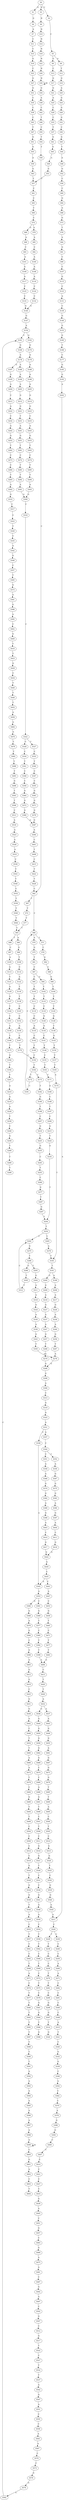 strict digraph  {
	S0 -> S1 [ label = G ];
	S0 -> S2 [ label = C ];
	S0 -> S3 [ label = N ];
	S1 -> S4 [ label = G ];
	S2 -> S5 [ label = C ];
	S3 -> S6 [ label = N ];
	S4 -> S7 [ label = A ];
	S5 -> S8 [ label = A ];
	S5 -> S9 [ label = G ];
	S6 -> S10 [ label = N ];
	S7 -> S11 [ label = C ];
	S8 -> S12 [ label = T ];
	S9 -> S13 [ label = C ];
	S10 -> S14 [ label = N ];
	S11 -> S15 [ label = C ];
	S12 -> S16 [ label = G ];
	S13 -> S17 [ label = G ];
	S14 -> S18 [ label = N ];
	S15 -> S19 [ label = G ];
	S16 -> S20 [ label = A ];
	S17 -> S21 [ label = G ];
	S18 -> S22 [ label = N ];
	S19 -> S23 [ label = C ];
	S20 -> S24 [ label = G ];
	S21 -> S25 [ label = A ];
	S22 -> S26 [ label = N ];
	S23 -> S27 [ label = G ];
	S24 -> S28 [ label = G ];
	S25 -> S29 [ label = C ];
	S26 -> S30 [ label = N ];
	S27 -> S31 [ label = G ];
	S28 -> S32 [ label = G ];
	S29 -> S33 [ label = C ];
	S30 -> S34 [ label = G ];
	S30 -> S30 [ label = N ];
	S31 -> S35 [ label = C ];
	S32 -> S36 [ label = C ];
	S33 -> S37 [ label = T ];
	S34 -> S38 [ label = A ];
	S35 -> S39 [ label = C ];
	S36 -> S40 [ label = G ];
	S37 -> S41 [ label = G ];
	S38 -> S42 [ label = C ];
	S39 -> S43 [ label = C ];
	S40 -> S44 [ label = T ];
	S41 -> S45 [ label = G ];
	S42 -> S46 [ label = T ];
	S43 -> S47 [ label = T ];
	S44 -> S48 [ label = A ];
	S45 -> S49 [ label = A ];
	S46 -> S50 [ label = C ];
	S47 -> S51 [ label = G ];
	S48 -> S52 [ label = G ];
	S49 -> S53 [ label = G ];
	S50 -> S54 [ label = T ];
	S51 -> S55 [ label = G ];
	S52 -> S56 [ label = C ];
	S53 -> S57 [ label = T ];
	S54 -> S58 [ label = T ];
	S55 -> S59 [ label = A ];
	S56 -> S60 [ label = C ];
	S57 -> S61 [ label = C ];
	S58 -> S62 [ label = C ];
	S59 -> S63 [ label = G ];
	S60 -> S64 [ label = G ];
	S61 -> S65 [ label = C ];
	S62 -> S66 [ label = C ];
	S62 -> S67 [ label = T ];
	S63 -> S57 [ label = T ];
	S64 -> S68 [ label = A ];
	S65 -> S69 [ label = T ];
	S66 -> S70 [ label = A ];
	S66 -> S71 [ label = T ];
	S67 -> S72 [ label = T ];
	S68 -> S73 [ label = G ];
	S69 -> S74 [ label = C ];
	S70 -> S75 [ label = G ];
	S71 -> S76 [ label = C ];
	S72 -> S77 [ label = T ];
	S73 -> S78 [ label = T ];
	S74 -> S79 [ label = A ];
	S74 -> S80 [ label = G ];
	S75 -> S81 [ label = T ];
	S76 -> S82 [ label = G ];
	S77 -> S83 [ label = T ];
	S78 -> S84 [ label = A ];
	S79 -> S85 [ label = A ];
	S80 -> S86 [ label = A ];
	S81 -> S87 [ label = C ];
	S82 -> S88 [ label = C ];
	S83 -> S89 [ label = T ];
	S83 -> S90 [ label = A ];
	S84 -> S91 [ label = G ];
	S85 -> S92 [ label = C ];
	S86 -> S93 [ label = C ];
	S87 -> S94 [ label = G ];
	S87 -> S95 [ label = C ];
	S88 -> S96 [ label = G ];
	S89 -> S97 [ label = C ];
	S90 -> S98 [ label = G ];
	S91 -> S99 [ label = C ];
	S92 -> S100 [ label = A ];
	S93 -> S101 [ label = A ];
	S94 -> S102 [ label = T ];
	S95 -> S103 [ label = T ];
	S96 -> S104 [ label = T ];
	S97 -> S105 [ label = A ];
	S98 -> S106 [ label = T ];
	S99 -> S107 [ label = C ];
	S100 -> S108 [ label = A ];
	S101 -> S109 [ label = A ];
	S102 -> S110 [ label = T ];
	S103 -> S111 [ label = T ];
	S104 -> S112 [ label = T ];
	S105 -> S113 [ label = A ];
	S106 -> S114 [ label = C ];
	S107 -> S115 [ label = G ];
	S108 -> S116 [ label = A ];
	S109 -> S117 [ label = A ];
	S110 -> S118 [ label = C ];
	S111 -> S119 [ label = C ];
	S112 -> S120 [ label = T ];
	S113 -> S121 [ label = T ];
	S114 -> S122 [ label = A ];
	S115 -> S123 [ label = C ];
	S116 -> S124 [ label = C ];
	S117 -> S125 [ label = C ];
	S118 -> S126 [ label = G ];
	S119 -> S127 [ label = C ];
	S120 -> S128 [ label = G ];
	S121 -> S129 [ label = A ];
	S122 -> S130 [ label = T ];
	S123 -> S131 [ label = A ];
	S124 -> S132 [ label = C ];
	S125 -> S133 [ label = C ];
	S126 -> S134 [ label = A ];
	S127 -> S135 [ label = A ];
	S128 -> S136 [ label = T ];
	S129 -> S137 [ label = G ];
	S130 -> S138 [ label = T ];
	S131 -> S139 [ label = C ];
	S132 -> S140 [ label = G ];
	S133 -> S140 [ label = G ];
	S134 -> S141 [ label = C ];
	S135 -> S142 [ label = C ];
	S136 -> S143 [ label = G ];
	S137 -> S144 [ label = T ];
	S138 -> S145 [ label = C ];
	S139 -> S146 [ label = G ];
	S140 -> S147 [ label = G ];
	S141 -> S148 [ label = T ];
	S142 -> S149 [ label = T ];
	S143 -> S150 [ label = T ];
	S144 -> S151 [ label = T ];
	S145 -> S152 [ label = C ];
	S146 -> S153 [ label = G ];
	S147 -> S154 [ label = A ];
	S148 -> S155 [ label = C ];
	S149 -> S156 [ label = C ];
	S150 -> S157 [ label = T ];
	S151 -> S158 [ label = A ];
	S152 -> S159 [ label = A ];
	S153 -> S160 [ label = G ];
	S154 -> S161 [ label = C ];
	S154 -> S162 [ label = G ];
	S155 -> S163 [ label = T ];
	S156 -> S164 [ label = T ];
	S157 -> S165 [ label = T ];
	S158 -> S166 [ label = T ];
	S159 -> S167 [ label = C ];
	S160 -> S168 [ label = T ];
	S161 -> S169 [ label = G ];
	S162 -> S170 [ label = G ];
	S163 -> S171 [ label = C ];
	S164 -> S172 [ label = T ];
	S164 -> S173 [ label = C ];
	S165 -> S174 [ label = A ];
	S166 -> S175 [ label = T ];
	S167 -> S176 [ label = T ];
	S168 -> S177 [ label = C ];
	S169 -> S178 [ label = A ];
	S170 -> S179 [ label = A ];
	S171 -> S180 [ label = G ];
	S172 -> S181 [ label = C ];
	S173 -> S182 [ label = T ];
	S174 -> S183 [ label = T ];
	S175 -> S184 [ label = G ];
	S176 -> S156 [ label = C ];
	S177 -> S185 [ label = G ];
	S178 -> S186 [ label = A ];
	S178 -> S187 [ label = G ];
	S179 -> S188 [ label = A ];
	S180 -> S189 [ label = C ];
	S181 -> S66 [ label = C ];
	S182 -> S190 [ label = G ];
	S183 -> S191 [ label = T ];
	S184 -> S192 [ label = T ];
	S185 -> S193 [ label = G ];
	S186 -> S194 [ label = A ];
	S187 -> S195 [ label = G ];
	S188 -> S196 [ label = A ];
	S189 -> S197 [ label = T ];
	S190 -> S198 [ label = T ];
	S191 -> S199 [ label = A ];
	S191 -> S200 [ label = G ];
	S192 -> S201 [ label = T ];
	S193 -> S202 [ label = A ];
	S194 -> S203 [ label = A ];
	S195 -> S204 [ label = A ];
	S196 -> S205 [ label = A ];
	S197 -> S206 [ label = C ];
	S198 -> S207 [ label = C ];
	S199 -> S208 [ label = A ];
	S200 -> S209 [ label = G ];
	S201 -> S210 [ label = A ];
	S202 -> S211 [ label = A ];
	S203 -> S212 [ label = G ];
	S204 -> S213 [ label = C ];
	S205 -> S214 [ label = G ];
	S206 -> S215 [ label = G ];
	S207 -> S216 [ label = G ];
	S208 -> S217 [ label = A ];
	S209 -> S218 [ label = A ];
	S210 -> S219 [ label = A ];
	S211 -> S220 [ label = C ];
	S212 -> S221 [ label = G ];
	S213 -> S222 [ label = A ];
	S214 -> S223 [ label = G ];
	S215 -> S224 [ label = T ];
	S216 -> S225 [ label = T ];
	S217 -> S226 [ label = G ];
	S218 -> S227 [ label = G ];
	S219 -> S228 [ label = A ];
	S220 -> S229 [ label = T ];
	S220 -> S230 [ label = C ];
	S221 -> S231 [ label = T ];
	S222 -> S232 [ label = C ];
	S223 -> S233 [ label = C ];
	S224 -> S234 [ label = G ];
	S225 -> S235 [ label = G ];
	S226 -> S236 [ label = A ];
	S227 -> S237 [ label = A ];
	S228 -> S238 [ label = T ];
	S229 -> S239 [ label = T ];
	S230 -> S240 [ label = C ];
	S231 -> S241 [ label = A ];
	S232 -> S242 [ label = A ];
	S233 -> S243 [ label = A ];
	S234 -> S244 [ label = T ];
	S235 -> S245 [ label = C ];
	S236 -> S246 [ label = A ];
	S237 -> S247 [ label = A ];
	S238 -> S248 [ label = C ];
	S239 -> S249 [ label = C ];
	S240 -> S250 [ label = C ];
	S241 -> S251 [ label = G ];
	S242 -> S252 [ label = G ];
	S243 -> S253 [ label = G ];
	S244 -> S254 [ label = T ];
	S245 -> S255 [ label = T ];
	S246 -> S256 [ label = G ];
	S247 -> S257 [ label = G ];
	S248 -> S258 [ label = G ];
	S249 -> S259 [ label = C ];
	S250 -> S260 [ label = A ];
	S251 -> S261 [ label = T ];
	S252 -> S262 [ label = T ];
	S253 -> S263 [ label = T ];
	S254 -> S264 [ label = C ];
	S254 -> S265 [ label = T ];
	S255 -> S266 [ label = C ];
	S256 -> S267 [ label = T ];
	S257 -> S268 [ label = T ];
	S258 -> S269 [ label = T ];
	S259 -> S270 [ label = T ];
	S260 -> S271 [ label = A ];
	S261 -> S272 [ label = C ];
	S262 -> S273 [ label = C ];
	S263 -> S274 [ label = C ];
	S264 -> S275 [ label = G ];
	S265 -> S276 [ label = A ];
	S266 -> S277 [ label = G ];
	S267 -> S278 [ label = A ];
	S268 -> S279 [ label = A ];
	S269 -> S280 [ label = T ];
	S270 -> S281 [ label = T ];
	S271 -> S282 [ label = C ];
	S272 -> S283 [ label = T ];
	S273 -> S284 [ label = C ];
	S274 -> S285 [ label = T ];
	S275 -> S286 [ label = T ];
	S276 -> S183 [ label = T ];
	S277 -> S287 [ label = T ];
	S278 -> S288 [ label = G ];
	S279 -> S288 [ label = G ];
	S280 -> S289 [ label = T ];
	S281 -> S290 [ label = C ];
	S282 -> S291 [ label = C ];
	S283 -> S292 [ label = T ];
	S284 -> S293 [ label = T ];
	S285 -> S294 [ label = T ];
	S286 -> S295 [ label = T ];
	S286 -> S296 [ label = G ];
	S287 -> S297 [ label = G ];
	S288 -> S298 [ label = G ];
	S290 -> S299 [ label = G ];
	S291 -> S300 [ label = C ];
	S292 -> S301 [ label = A ];
	S293 -> S302 [ label = A ];
	S294 -> S303 [ label = A ];
	S295 -> S304 [ label = G ];
	S296 -> S305 [ label = T ];
	S297 -> S244 [ label = T ];
	S298 -> S306 [ label = A ];
	S299 -> S307 [ label = G ];
	S300 -> S308 [ label = C ];
	S301 -> S309 [ label = G ];
	S302 -> S310 [ label = G ];
	S303 -> S309 [ label = G ];
	S304 -> S311 [ label = A ];
	S305 -> S312 [ label = T ];
	S306 -> S313 [ label = C ];
	S307 -> S314 [ label = T ];
	S308 -> S315 [ label = A ];
	S309 -> S316 [ label = C ];
	S310 -> S317 [ label = C ];
	S311 -> S318 [ label = A ];
	S312 -> S264 [ label = C ];
	S313 -> S319 [ label = G ];
	S314 -> S320 [ label = G ];
	S315 -> S321 [ label = T ];
	S316 -> S322 [ label = C ];
	S317 -> S323 [ label = C ];
	S318 -> S324 [ label = G ];
	S319 -> S325 [ label = G ];
	S321 -> S326 [ label = C ];
	S322 -> S327 [ label = T ];
	S322 -> S328 [ label = C ];
	S323 -> S329 [ label = T ];
	S324 -> S330 [ label = A ];
	S325 -> S331 [ label = A ];
	S326 -> S332 [ label = G ];
	S327 -> S333 [ label = C ];
	S328 -> S334 [ label = C ];
	S329 -> S335 [ label = C ];
	S330 -> S336 [ label = A ];
	S331 -> S337 [ label = A ];
	S331 -> S338 [ label = C ];
	S332 -> S339 [ label = G ];
	S333 -> S340 [ label = T ];
	S334 -> S341 [ label = T ];
	S335 -> S342 [ label = A ];
	S336 -> S343 [ label = G ];
	S337 -> S344 [ label = C ];
	S338 -> S345 [ label = A ];
	S339 -> S346 [ label = C ];
	S340 -> S347 [ label = C ];
	S341 -> S348 [ label = C ];
	S342 -> S349 [ label = G ];
	S343 -> S350 [ label = T ];
	S344 -> S351 [ label = C ];
	S344 -> S352 [ label = T ];
	S345 -> S353 [ label = A ];
	S346 -> S354 [ label = A ];
	S347 -> S355 [ label = C ];
	S348 -> S356 [ label = C ];
	S349 -> S357 [ label = C ];
	S350 -> S278 [ label = A ];
	S351 -> S358 [ label = A ];
	S352 -> S359 [ label = A ];
	S353 -> S360 [ label = G ];
	S353 -> S361 [ label = C ];
	S354 -> S362 [ label = C ];
	S355 -> S363 [ label = G ];
	S356 -> S364 [ label = G ];
	S357 -> S365 [ label = T ];
	S358 -> S366 [ label = A ];
	S359 -> S367 [ label = G ];
	S360 -> S368 [ label = G ];
	S361 -> S369 [ label = G ];
	S362 -> S370 [ label = C ];
	S363 -> S371 [ label = G ];
	S364 -> S372 [ label = G ];
	S365 -> S373 [ label = G ];
	S366 -> S374 [ label = G ];
	S367 -> S375 [ label = G ];
	S368 -> S376 [ label = A ];
	S369 -> S377 [ label = T ];
	S370 -> S378 [ label = A ];
	S371 -> S379 [ label = G ];
	S372 -> S380 [ label = G ];
	S373 -> S381 [ label = A ];
	S374 -> S382 [ label = G ];
	S375 -> S383 [ label = G ];
	S376 -> S384 [ label = G ];
	S377 -> S385 [ label = C ];
	S378 -> S386 [ label = G ];
	S379 -> S387 [ label = G ];
	S380 -> S387 [ label = G ];
	S381 -> S388 [ label = G ];
	S382 -> S389 [ label = A ];
	S383 -> S390 [ label = A ];
	S384 -> S391 [ label = C ];
	S385 -> S392 [ label = T ];
	S386 -> S393 [ label = G ];
	S387 -> S394 [ label = A ];
	S388 -> S395 [ label = A ];
	S389 -> S396 [ label = G ];
	S390 -> S397 [ label = G ];
	S391 -> S398 [ label = G ];
	S392 -> S399 [ label = T ];
	S393 -> S400 [ label = C ];
	S394 -> S401 [ label = C ];
	S395 -> S402 [ label = C ];
	S396 -> S403 [ label = A ];
	S397 -> S404 [ label = A ];
	S398 -> S405 [ label = A ];
	S399 -> S406 [ label = A ];
	S400 -> S407 [ label = C ];
	S401 -> S408 [ label = T ];
	S402 -> S409 [ label = G ];
	S403 -> S410 [ label = C ];
	S404 -> S411 [ label = C ];
	S405 -> S412 [ label = G ];
	S406 -> S413 [ label = C ];
	S407 -> S414 [ label = C ];
	S408 -> S415 [ label = C ];
	S409 -> S416 [ label = T ];
	S410 -> S417 [ label = G ];
	S411 -> S418 [ label = G ];
	S412 -> S419 [ label = G ];
	S413 -> S420 [ label = T ];
	S414 -> S421 [ label = C ];
	S415 -> S422 [ label = T ];
	S416 -> S423 [ label = T ];
	S417 -> S424 [ label = G ];
	S418 -> S424 [ label = G ];
	S419 -> S425 [ label = C ];
	S420 -> S426 [ label = T ];
	S421 -> S427 [ label = C ];
	S422 -> S428 [ label = T ];
	S423 -> S429 [ label = G ];
	S424 -> S430 [ label = A ];
	S425 -> S431 [ label = G ];
	S426 -> S432 [ label = A ];
	S427 -> S433 [ label = C ];
	S428 -> S62 [ label = C ];
	S429 -> S434 [ label = C ];
	S430 -> S435 [ label = C ];
	S431 -> S436 [ label = G ];
	S432 -> S437 [ label = A ];
	S432 -> S438 [ label = G ];
	S433 -> S439 [ label = G ];
	S434 -> S440 [ label = T ];
	S435 -> S441 [ label = C ];
	S435 -> S345 [ label = A ];
	S436 -> S442 [ label = A ];
	S437 -> S443 [ label = A ];
	S438 -> S444 [ label = G ];
	S439 -> S445 [ label = A ];
	S440 -> S446 [ label = T ];
	S441 -> S447 [ label = A ];
	S442 -> S448 [ label = C ];
	S443 -> S449 [ label = G ];
	S444 -> S450 [ label = G ];
	S445 -> S451 [ label = C ];
	S446 -> S452 [ label = T ];
	S447 -> S453 [ label = C ];
	S448 -> S454 [ label = T ];
	S449 -> S455 [ label = G ];
	S450 -> S456 [ label = G ];
	S451 -> S457 [ label = G ];
	S452 -> S458 [ label = A ];
	S453 -> S459 [ label = G ];
	S454 -> S460 [ label = T ];
	S455 -> S461 [ label = A ];
	S456 -> S462 [ label = G ];
	S457 -> S463 [ label = C ];
	S458 -> S464 [ label = A ];
	S459 -> S465 [ label = T ];
	S460 -> S466 [ label = A ];
	S461 -> S467 [ label = G ];
	S462 -> S468 [ label = G ];
	S463 -> S469 [ label = G ];
	S464 -> S470 [ label = A ];
	S465 -> S471 [ label = C ];
	S466 -> S472 [ label = A ];
	S467 -> S473 [ label = G ];
	S468 -> S474 [ label = C ];
	S469 -> S475 [ label = A ];
	S470 -> S476 [ label = T ];
	S471 -> S477 [ label = T ];
	S472 -> S478 [ label = T ];
	S473 -> S479 [ label = G ];
	S474 -> S480 [ label = C ];
	S475 -> S481 [ label = A ];
	S476 -> S482 [ label = T ];
	S477 -> S483 [ label = T ];
	S478 -> S484 [ label = C ];
	S479 -> S485 [ label = T ];
	S480 -> S486 [ label = A ];
	S481 -> S487 [ label = C ];
	S482 -> S488 [ label = T ];
	S483 -> S406 [ label = A ];
	S484 -> S489 [ label = G ];
	S485 -> S490 [ label = T ];
	S486 -> S491 [ label = G ];
	S487 -> S492 [ label = G ];
	S488 -> S493 [ label = T ];
	S489 -> S494 [ label = T ];
	S490 -> S495 [ label = A ];
	S491 -> S496 [ label = T ];
	S492 -> S497 [ label = A ];
	S493 -> S498 [ label = G ];
	S494 -> S499 [ label = T ];
	S495 -> S500 [ label = C ];
	S496 -> S501 [ label = C ];
	S497 -> S502 [ label = C ];
	S498 -> S503 [ label = T ];
	S499 -> S504 [ label = C ];
	S500 -> S505 [ label = T ];
	S501 -> S506 [ label = T ];
	S502 -> S507 [ label = G ];
	S503 -> S508 [ label = T ];
	S504 -> S509 [ label = C ];
	S505 -> S510 [ label = C ];
	S506 -> S511 [ label = C ];
	S507 -> S512 [ label = C ];
	S508 -> S513 [ label = C ];
	S509 -> S514 [ label = C ];
	S510 -> S515 [ label = G ];
	S511 -> S516 [ label = G ];
	S512 -> S517 [ label = G ];
	S513 -> S518 [ label = A ];
	S514 -> S519 [ label = C ];
	S515 -> S520 [ label = G ];
	S516 -> S521 [ label = G ];
	S517 -> S522 [ label = T ];
	S518 -> S523 [ label = A ];
	S519 -> S524 [ label = G ];
	S520 -> S525 [ label = T ];
	S521 -> S526 [ label = T ];
	S522 -> S527 [ label = C ];
	S523 -> S528 [ label = A ];
	S524 -> S529 [ label = T ];
	S525 -> S530 [ label = C ];
	S526 -> S531 [ label = C ];
	S527 -> S532 [ label = T ];
	S528 -> S533 [ label = A ];
	S529 -> S534 [ label = G ];
	S530 -> S535 [ label = G ];
	S531 -> S536 [ label = C ];
	S532 -> S537 [ label = T ];
	S533 -> S538 [ label = C ];
	S534 -> S539 [ label = G ];
	S535 -> S540 [ label = G ];
	S536 -> S541 [ label = G ];
	S537 -> S542 [ label = A ];
	S538 -> S543 [ label = T ];
	S539 -> S544 [ label = T ];
	S540 -> S545 [ label = A ];
	S541 -> S546 [ label = A ];
	S542 -> S547 [ label = G ];
	S543 -> S548 [ label = T ];
	S544 -> S549 [ label = A ];
	S545 -> S211 [ label = A ];
	S546 -> S550 [ label = A ];
	S547 -> S551 [ label = A ];
	S548 -> S552 [ label = C ];
	S549 -> S553 [ label = C ];
	S550 -> S554 [ label = C ];
	S551 -> S555 [ label = C ];
	S552 -> S556 [ label = T ];
	S553 -> S557 [ label = T ];
	S554 -> S558 [ label = T ];
	S555 -> S559 [ label = C ];
	S556 -> S560 [ label = T ];
	S557 -> S561 [ label = C ];
	S558 -> S562 [ label = T ];
	S559 -> S563 [ label = A ];
	S560 -> S564 [ label = T ];
	S561 -> S565 [ label = C ];
	S562 -> S566 [ label = C ];
	S563 -> S567 [ label = A ];
	S564 -> S83 [ label = T ];
	S565 -> S568 [ label = T ];
	S566 -> S569 [ label = T ];
	S567 -> S570 [ label = C ];
	S568 -> S571 [ label = A ];
	S569 -> S572 [ label = C ];
	S570 -> S573 [ label = C ];
	S571 -> S574 [ label = C ];
	S572 -> S575 [ label = T ];
	S573 -> S576 [ label = G ];
	S574 -> S577 [ label = T ];
	S575 -> S578 [ label = C ];
	S576 -> S579 [ label = G ];
	S577 -> S580 [ label = T ];
	S578 -> S581 [ label = G ];
	S579 -> S582 [ label = A ];
	S580 -> S583 [ label = T ];
	S581 -> S584 [ label = G ];
	S582 -> S161 [ label = C ];
	S583 -> S585 [ label = T ];
	S584 -> S586 [ label = T ];
	S585 -> S587 [ label = T ];
	S586 -> S588 [ label = G ];
	S587 -> S589 [ label = T ];
	S589 -> S590 [ label = T ];
	S590 -> S591 [ label = T ];
	S591 -> S592 [ label = A ];
	S592 -> S593 [ label = A ];
	S593 -> S594 [ label = A ];
	S594 -> S595 [ label = A ];
	S595 -> S596 [ label = A ];
	S596 -> S597 [ label = A ];
	S597 -> S598 [ label = A ];
	S598 -> S599 [ label = A ];
	S599 -> S600 [ label = C ];
	S599 -> S599 [ label = A ];
	S600 -> S601 [ label = G ];
	S601 -> S602 [ label = A ];
	S602 -> S603 [ label = C ];
	S603 -> S604 [ label = T ];
}
